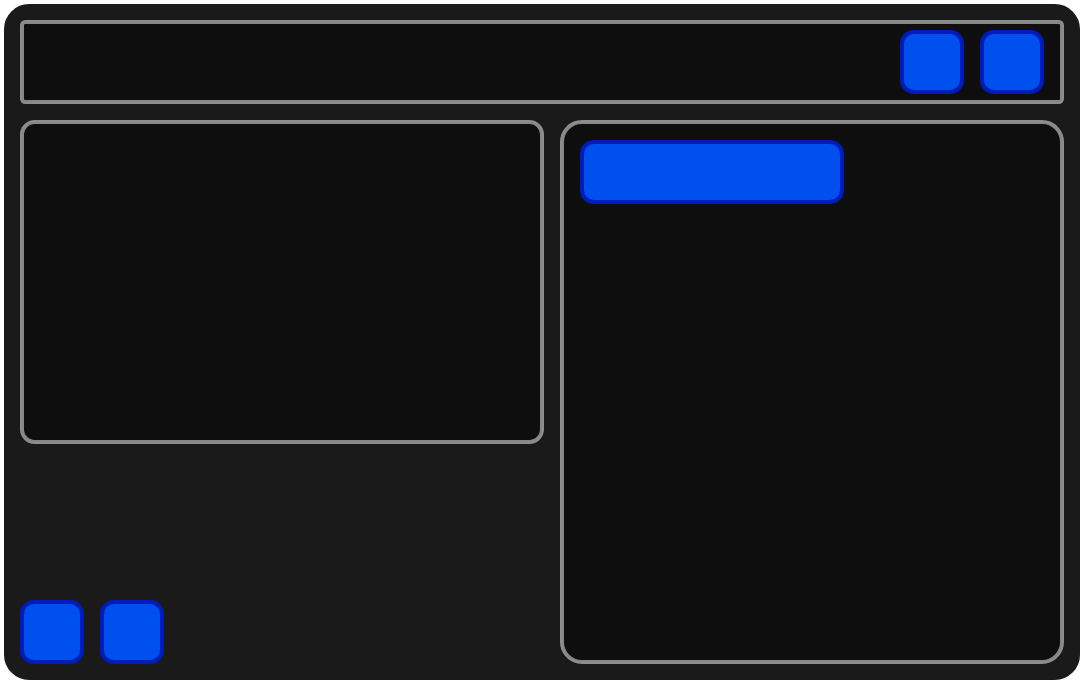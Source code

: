 <mxfile>
    <diagram id="mhgaRPr_KfN_I3Dz4703" name="Page-1">
        <mxGraphModel dx="727" dy="424" grid="1" gridSize="10" guides="1" tooltips="1" connect="1" arrows="1" fold="1" page="1" pageScale="1" pageWidth="827" pageHeight="1169" math="0" shadow="0">
            <root>
                <mxCell id="0"/>
                <mxCell id="1" parent="0"/>
                <mxCell id="2" value="" style="rounded=1;whiteSpace=wrap;html=1;arcSize=4;fillColor=#1A1A1A;strokeWidth=2;strokeColor=#FFFFFF;" parent="1" vertex="1">
                    <mxGeometry x="110" y="60" width="540" height="340" as="geometry"/>
                </mxCell>
                <mxCell id="3" value="" style="rounded=1;whiteSpace=wrap;html=1;arcSize=4;fillColor=#030303;opacity=50;strokeWidth=2;strokeColor=#FFFFFF;" parent="1" vertex="1">
                    <mxGeometry x="120" y="70" width="520" height="40" as="geometry"/>
                </mxCell>
                <mxCell id="4" value="" style="rounded=1;whiteSpace=wrap;html=1;arcSize=4;fillColor=#030303;opacity=50;strokeWidth=2;strokeColor=#FFFFFF;" parent="1" vertex="1">
                    <mxGeometry x="120" y="120" width="260" height="160" as="geometry"/>
                </mxCell>
                <mxCell id="5" value="" style="rounded=1;whiteSpace=wrap;html=1;arcSize=4;fillColor=#030303;opacity=50;strokeWidth=2;strokeColor=#FFFFFF;" parent="1" vertex="1">
                    <mxGeometry x="390" y="120" width="250" height="270" as="geometry"/>
                </mxCell>
                <mxCell id="6" value="" style="rounded=1;whiteSpace=wrap;html=1;fillColor=#0050ef;arcSize=20;fontColor=#ffffff;strokeColor=#001DBC;strokeWidth=2;perimeterSpacing=2;imageHeight=24;" parent="1" vertex="1">
                    <mxGeometry x="400" y="130" width="130" height="30" as="geometry"/>
                </mxCell>
                <mxCell id="7" value="" style="rounded=1;whiteSpace=wrap;html=1;fillColor=#0050ef;arcSize=20;fontColor=#ffffff;strokeColor=#001DBC;strokeWidth=2;perimeterSpacing=2;imageHeight=24;" parent="1" vertex="1">
                    <mxGeometry x="600" y="75" width="30" height="30" as="geometry"/>
                </mxCell>
                <mxCell id="8" value="" style="rounded=1;whiteSpace=wrap;html=1;fillColor=#0050ef;arcSize=20;fontColor=#ffffff;strokeColor=#001DBC;strokeWidth=2;perimeterSpacing=2;imageHeight=24;" parent="1" vertex="1">
                    <mxGeometry x="560" y="75" width="30" height="30" as="geometry"/>
                </mxCell>
                <mxCell id="9" value="" style="rounded=1;whiteSpace=wrap;html=1;fillColor=#0050ef;arcSize=20;fontColor=#ffffff;strokeColor=#001DBC;strokeWidth=2;perimeterSpacing=2;imageHeight=24;" parent="1" vertex="1">
                    <mxGeometry x="120" y="360" width="30" height="30" as="geometry"/>
                </mxCell>
                <mxCell id="10" value="" style="rounded=1;whiteSpace=wrap;html=1;fillColor=#0050ef;arcSize=20;fontColor=#ffffff;strokeColor=#001DBC;strokeWidth=2;perimeterSpacing=2;imageHeight=24;" parent="1" vertex="1">
                    <mxGeometry x="160" y="360" width="30" height="30" as="geometry"/>
                </mxCell>
            </root>
        </mxGraphModel>
    </diagram>
</mxfile>